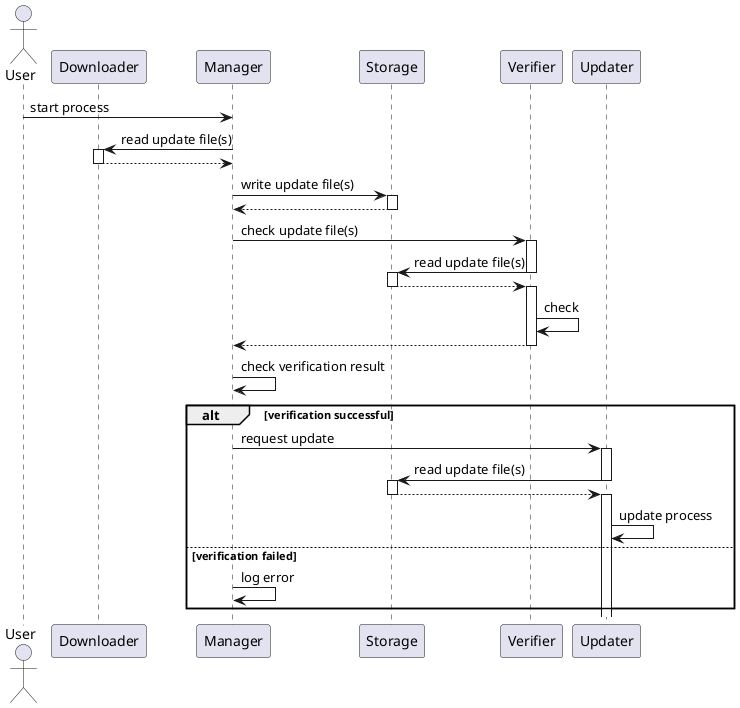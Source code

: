 @startuml update-sequence

actor "User" as u
participant Downloader
participant Manager
participant Manager
participant Storage
participant Verifier
participant Updater


u -> Manager: start process
Manager -> Downloader++: read update file(s)
Downloader --> Manager--
Manager -> Storage++: write update file(s)
Storage --> Manager--
Manager -> Verifier++: check update file(s)
Verifier -> Storage--: read update file(s)
activate Storage
Storage --> Verifier--
activate Verifier
Verifier -> Verifier: check
Verifier --> Manager--
Manager -> Manager: check verification result
alt verification successful
Manager -> Updater++: request update
Updater -> Storage: read update file(s)
deactivate Updater
activate Storage
Storage --> Updater
deactivate Storage
activate Updater
Updater -> Updater: update process
else verification failed
Manager -> Manager: log error
end


@enduml
